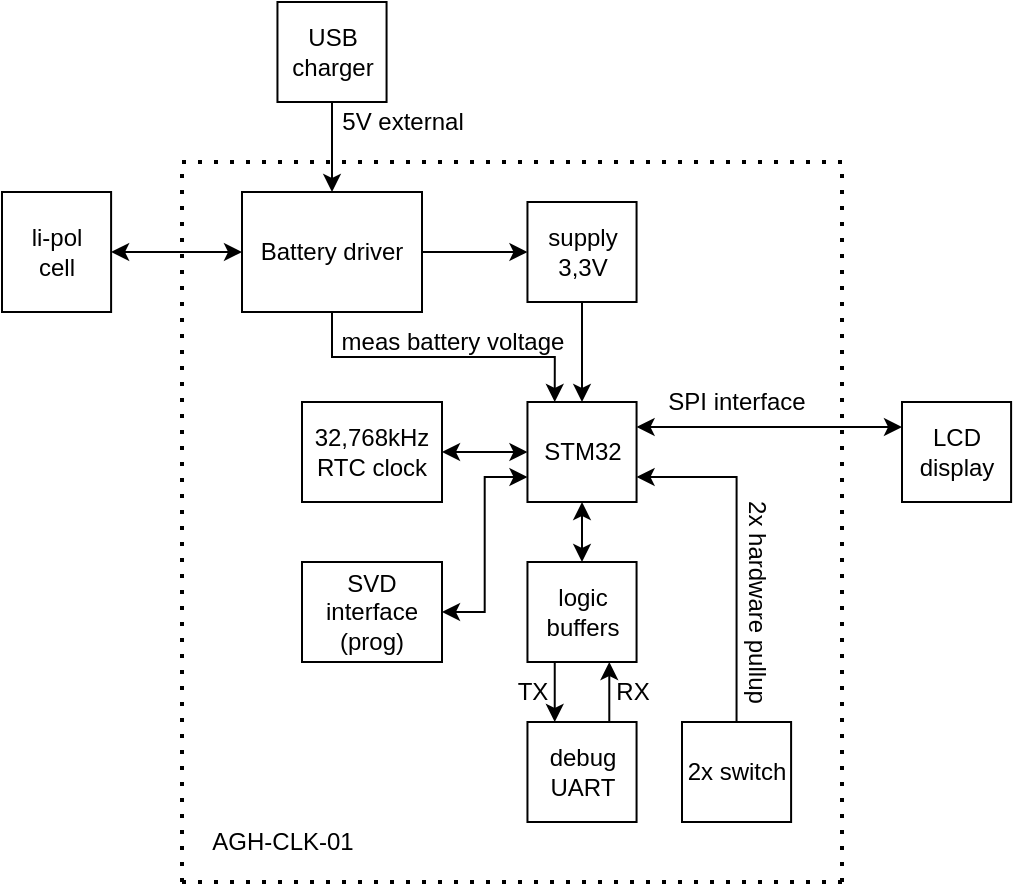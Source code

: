 <mxfile version="16.5.1" type="device"><diagram id="dC8AF0K5Y1cf4kg3E3ov" name="Strona-1"><mxGraphModel dx="1102" dy="835" grid="1" gridSize="10" guides="1" tooltips="1" connect="1" arrows="1" fold="1" page="1" pageScale="1" pageWidth="827" pageHeight="1169" math="0" shadow="0"><root><mxCell id="0"/><mxCell id="1" parent="0"/><mxCell id="8fd3zEOy-aKYo9B_w0hw-31" style="edgeStyle=orthogonalEdgeStyle;rounded=0;orthogonalLoop=1;jettySize=auto;html=1;exitX=1;exitY=0.25;exitDx=0;exitDy=0;entryX=0;entryY=0.25;entryDx=0;entryDy=0;startArrow=classic;startFill=1;" parent="1" source="8fd3zEOy-aKYo9B_w0hw-1" target="8fd3zEOy-aKYo9B_w0hw-7" edge="1"><mxGeometry relative="1" as="geometry"/></mxCell><mxCell id="8fd3zEOy-aKYo9B_w0hw-50" style="edgeStyle=orthogonalEdgeStyle;rounded=0;orthogonalLoop=1;jettySize=auto;html=1;exitX=0;exitY=0.75;exitDx=0;exitDy=0;entryX=1;entryY=0.5;entryDx=0;entryDy=0;startArrow=classic;startFill=1;" parent="1" source="8fd3zEOy-aKYo9B_w0hw-1" target="8fd3zEOy-aKYo9B_w0hw-48" edge="1"><mxGeometry relative="1" as="geometry"/></mxCell><mxCell id="8fd3zEOy-aKYo9B_w0hw-53" style="edgeStyle=orthogonalEdgeStyle;rounded=0;orthogonalLoop=1;jettySize=auto;html=1;exitX=0;exitY=0.5;exitDx=0;exitDy=0;entryX=1;entryY=0.5;entryDx=0;entryDy=0;startArrow=classic;startFill=1;" parent="1" source="8fd3zEOy-aKYo9B_w0hw-1" target="8fd3zEOy-aKYo9B_w0hw-10" edge="1"><mxGeometry relative="1" as="geometry"/></mxCell><mxCell id="8fd3zEOy-aKYo9B_w0hw-54" style="edgeStyle=orthogonalEdgeStyle;rounded=0;orthogonalLoop=1;jettySize=auto;html=1;exitX=0.5;exitY=1;exitDx=0;exitDy=0;entryX=0.5;entryY=0;entryDx=0;entryDy=0;startArrow=classic;startFill=1;" parent="1" source="8fd3zEOy-aKYo9B_w0hw-1" target="8fd3zEOy-aKYo9B_w0hw-39" edge="1"><mxGeometry relative="1" as="geometry"/></mxCell><mxCell id="8fd3zEOy-aKYo9B_w0hw-1" value="STM32" style="rounded=0;whiteSpace=wrap;html=1;" parent="1" vertex="1"><mxGeometry x="382.73" y="440" width="54.55" height="50" as="geometry"/></mxCell><mxCell id="8fd3zEOy-aKYo9B_w0hw-22" style="edgeStyle=orthogonalEdgeStyle;rounded=0;orthogonalLoop=1;jettySize=auto;html=1;exitX=1;exitY=0.5;exitDx=0;exitDy=0;" parent="1" source="8fd3zEOy-aKYo9B_w0hw-2" target="8fd3zEOy-aKYo9B_w0hw-4" edge="1"><mxGeometry relative="1" as="geometry"/></mxCell><mxCell id="8fd3zEOy-aKYo9B_w0hw-34" style="edgeStyle=orthogonalEdgeStyle;rounded=0;orthogonalLoop=1;jettySize=auto;html=1;exitX=0.5;exitY=1;exitDx=0;exitDy=0;entryX=0.25;entryY=0;entryDx=0;entryDy=0;" parent="1" source="8fd3zEOy-aKYo9B_w0hw-2" target="8fd3zEOy-aKYo9B_w0hw-1" edge="1"><mxGeometry relative="1" as="geometry"/></mxCell><mxCell id="8fd3zEOy-aKYo9B_w0hw-2" value="Battery driver" style="rounded=0;whiteSpace=wrap;html=1;" parent="1" vertex="1"><mxGeometry x="240" y="335" width="90" height="60" as="geometry"/></mxCell><mxCell id="8fd3zEOy-aKYo9B_w0hw-23" style="edgeStyle=orthogonalEdgeStyle;rounded=0;orthogonalLoop=1;jettySize=auto;html=1;exitX=0.5;exitY=1;exitDx=0;exitDy=0;" parent="1" source="8fd3zEOy-aKYo9B_w0hw-4" target="8fd3zEOy-aKYo9B_w0hw-1" edge="1"><mxGeometry relative="1" as="geometry"/></mxCell><mxCell id="8fd3zEOy-aKYo9B_w0hw-4" value="supply 3,3V" style="rounded=0;whiteSpace=wrap;html=1;" parent="1" vertex="1"><mxGeometry x="382.73" y="340" width="54.55" height="50" as="geometry"/></mxCell><mxCell id="8fd3zEOy-aKYo9B_w0hw-17" style="edgeStyle=orthogonalEdgeStyle;rounded=0;orthogonalLoop=1;jettySize=auto;html=1;exitX=0.5;exitY=1;exitDx=0;exitDy=0;" parent="1" source="8fd3zEOy-aKYo9B_w0hw-5" target="8fd3zEOy-aKYo9B_w0hw-2" edge="1"><mxGeometry relative="1" as="geometry"/></mxCell><mxCell id="8fd3zEOy-aKYo9B_w0hw-5" value="USB charger" style="rounded=0;whiteSpace=wrap;html=1;" parent="1" vertex="1"><mxGeometry x="257.73" y="240" width="54.55" height="50" as="geometry"/></mxCell><mxCell id="8fd3zEOy-aKYo9B_w0hw-6" value="li-pol &lt;br&gt;cell" style="rounded=0;whiteSpace=wrap;html=1;" parent="1" vertex="1"><mxGeometry x="120" y="335" width="54.55" height="60" as="geometry"/></mxCell><mxCell id="8fd3zEOy-aKYo9B_w0hw-7" value="LCD&lt;br&gt;display" style="rounded=0;whiteSpace=wrap;html=1;" parent="1" vertex="1"><mxGeometry x="570" y="440" width="54.55" height="50" as="geometry"/></mxCell><mxCell id="8fd3zEOy-aKYo9B_w0hw-43" style="edgeStyle=orthogonalEdgeStyle;rounded=0;orthogonalLoop=1;jettySize=auto;html=1;exitX=0.75;exitY=0;exitDx=0;exitDy=0;entryX=0.75;entryY=1;entryDx=0;entryDy=0;" parent="1" source="8fd3zEOy-aKYo9B_w0hw-8" target="8fd3zEOy-aKYo9B_w0hw-39" edge="1"><mxGeometry relative="1" as="geometry"/></mxCell><mxCell id="8fd3zEOy-aKYo9B_w0hw-8" value="debug&lt;br&gt;UART" style="rounded=0;whiteSpace=wrap;html=1;" parent="1" vertex="1"><mxGeometry x="382.73" y="600" width="54.55" height="50" as="geometry"/></mxCell><mxCell id="8fd3zEOy-aKYo9B_w0hw-30" style="edgeStyle=orthogonalEdgeStyle;rounded=0;orthogonalLoop=1;jettySize=auto;html=1;exitX=0.5;exitY=0;exitDx=0;exitDy=0;entryX=1;entryY=0.75;entryDx=0;entryDy=0;" parent="1" source="8fd3zEOy-aKYo9B_w0hw-9" target="8fd3zEOy-aKYo9B_w0hw-1" edge="1"><mxGeometry relative="1" as="geometry"/></mxCell><mxCell id="8fd3zEOy-aKYo9B_w0hw-9" value="2x switch" style="rounded=0;whiteSpace=wrap;html=1;" parent="1" vertex="1"><mxGeometry x="460.0" y="600" width="54.55" height="50" as="geometry"/></mxCell><mxCell id="8fd3zEOy-aKYo9B_w0hw-10" value="32,768kHz RTC clock" style="rounded=0;whiteSpace=wrap;html=1;" parent="1" vertex="1"><mxGeometry x="270" y="440" width="70" height="50" as="geometry"/></mxCell><mxCell id="8fd3zEOy-aKYo9B_w0hw-12" value="" style="endArrow=none;dashed=1;html=1;dashPattern=1 3;strokeWidth=2;rounded=0;" parent="1" edge="1"><mxGeometry width="50" height="50" relative="1" as="geometry"><mxPoint x="210" y="680" as="sourcePoint"/><mxPoint x="210" y="320" as="targetPoint"/></mxGeometry></mxCell><mxCell id="8fd3zEOy-aKYo9B_w0hw-13" value="" style="endArrow=none;dashed=1;html=1;dashPattern=1 3;strokeWidth=2;rounded=0;" parent="1" edge="1"><mxGeometry width="50" height="50" relative="1" as="geometry"><mxPoint x="540" y="680" as="sourcePoint"/><mxPoint x="540" y="320.0" as="targetPoint"/></mxGeometry></mxCell><mxCell id="8fd3zEOy-aKYo9B_w0hw-14" value="" style="endArrow=none;dashed=1;html=1;dashPattern=1 3;strokeWidth=2;rounded=0;" parent="1" edge="1"><mxGeometry width="50" height="50" relative="1" as="geometry"><mxPoint x="540" y="320" as="sourcePoint"/><mxPoint x="210" y="320.0" as="targetPoint"/></mxGeometry></mxCell><mxCell id="8fd3zEOy-aKYo9B_w0hw-16" value="" style="endArrow=none;dashed=1;html=1;dashPattern=1 3;strokeWidth=2;rounded=0;" parent="1" edge="1"><mxGeometry width="50" height="50" relative="1" as="geometry"><mxPoint x="540" y="680" as="sourcePoint"/><mxPoint x="210" y="680.0" as="targetPoint"/></mxGeometry></mxCell><mxCell id="8fd3zEOy-aKYo9B_w0hw-32" value="5V external" style="text;html=1;align=center;verticalAlign=middle;resizable=0;points=[];autosize=1;strokeColor=none;fillColor=none;" parent="1" vertex="1"><mxGeometry x="280" y="290" width="80" height="20" as="geometry"/></mxCell><mxCell id="8fd3zEOy-aKYo9B_w0hw-35" value="meas battery voltage" style="text;html=1;align=center;verticalAlign=middle;resizable=0;points=[];autosize=1;strokeColor=none;fillColor=none;" parent="1" vertex="1"><mxGeometry x="280" y="400" width="130" height="20" as="geometry"/></mxCell><mxCell id="8fd3zEOy-aKYo9B_w0hw-36" value="SPI interface" style="text;html=1;align=center;verticalAlign=middle;resizable=0;points=[];autosize=1;strokeColor=none;fillColor=none;" parent="1" vertex="1"><mxGeometry x="447.27" y="430" width="80" height="20" as="geometry"/></mxCell><mxCell id="8fd3zEOy-aKYo9B_w0hw-37" value="2x hardware pullup" style="text;html=1;align=center;verticalAlign=middle;resizable=0;points=[];autosize=1;strokeColor=none;fillColor=none;rotation=90;" parent="1" vertex="1"><mxGeometry x="437.28" y="530" width="120" height="20" as="geometry"/></mxCell><mxCell id="8fd3zEOy-aKYo9B_w0hw-42" style="edgeStyle=orthogonalEdgeStyle;rounded=0;orthogonalLoop=1;jettySize=auto;html=1;exitX=0.25;exitY=1;exitDx=0;exitDy=0;entryX=0.25;entryY=0;entryDx=0;entryDy=0;" parent="1" source="8fd3zEOy-aKYo9B_w0hw-39" target="8fd3zEOy-aKYo9B_w0hw-8" edge="1"><mxGeometry relative="1" as="geometry"/></mxCell><mxCell id="8fd3zEOy-aKYo9B_w0hw-39" value="logic buffers" style="rounded=0;whiteSpace=wrap;html=1;" parent="1" vertex="1"><mxGeometry x="382.73" y="520" width="54.55" height="50" as="geometry"/></mxCell><mxCell id="8fd3zEOy-aKYo9B_w0hw-44" value="TX" style="text;html=1;align=center;verticalAlign=middle;resizable=0;points=[];autosize=1;strokeColor=none;fillColor=none;" parent="1" vertex="1"><mxGeometry x="370" y="575" width="30" height="20" as="geometry"/></mxCell><mxCell id="8fd3zEOy-aKYo9B_w0hw-45" value="RX" style="text;html=1;align=center;verticalAlign=middle;resizable=0;points=[];autosize=1;strokeColor=none;fillColor=none;" parent="1" vertex="1"><mxGeometry x="420" y="575" width="30" height="20" as="geometry"/></mxCell><mxCell id="8fd3zEOy-aKYo9B_w0hw-46" value="AGH-CLK-01" style="text;html=1;align=center;verticalAlign=middle;resizable=0;points=[];autosize=1;strokeColor=none;fillColor=none;" parent="1" vertex="1"><mxGeometry x="215" y="650" width="90" height="20" as="geometry"/></mxCell><mxCell id="8fd3zEOy-aKYo9B_w0hw-48" value="SVD interface&lt;br&gt;(prog)" style="rounded=0;whiteSpace=wrap;html=1;" parent="1" vertex="1"><mxGeometry x="270" y="520" width="70" height="50" as="geometry"/></mxCell><mxCell id="8fd3zEOy-aKYo9B_w0hw-52" value="" style="endArrow=classic;startArrow=classic;html=1;rounded=0;exitX=1;exitY=0.5;exitDx=0;exitDy=0;entryX=0;entryY=0.5;entryDx=0;entryDy=0;" parent="1" source="8fd3zEOy-aKYo9B_w0hw-6" target="8fd3zEOy-aKYo9B_w0hw-2" edge="1"><mxGeometry width="50" height="50" relative="1" as="geometry"><mxPoint x="410" y="530" as="sourcePoint"/><mxPoint x="460" y="480" as="targetPoint"/></mxGeometry></mxCell></root></mxGraphModel></diagram></mxfile>